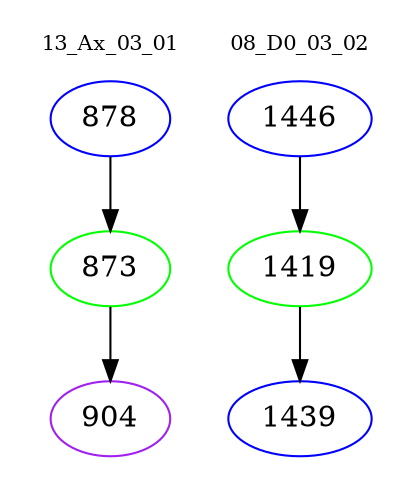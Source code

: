 digraph{
subgraph cluster_0 {
color = white
label = "13_Ax_03_01";
fontsize=10;
T0_878 [label="878", color="blue"]
T0_878 -> T0_873 [color="black"]
T0_873 [label="873", color="green"]
T0_873 -> T0_904 [color="black"]
T0_904 [label="904", color="purple"]
}
subgraph cluster_1 {
color = white
label = "08_D0_03_02";
fontsize=10;
T1_1446 [label="1446", color="blue"]
T1_1446 -> T1_1419 [color="black"]
T1_1419 [label="1419", color="green"]
T1_1419 -> T1_1439 [color="black"]
T1_1439 [label="1439", color="blue"]
}
}
